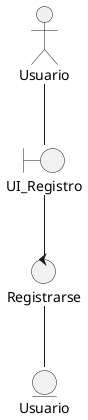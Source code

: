 @startuml
@startuml Registrarse
actor Usuario 
boundary UI_Registro
control Registrarse
entity "Usuario" as usuario

Usuario--UI_Registro
UI_Registro--Registrarse 
Registrarse--usuario

@enduml